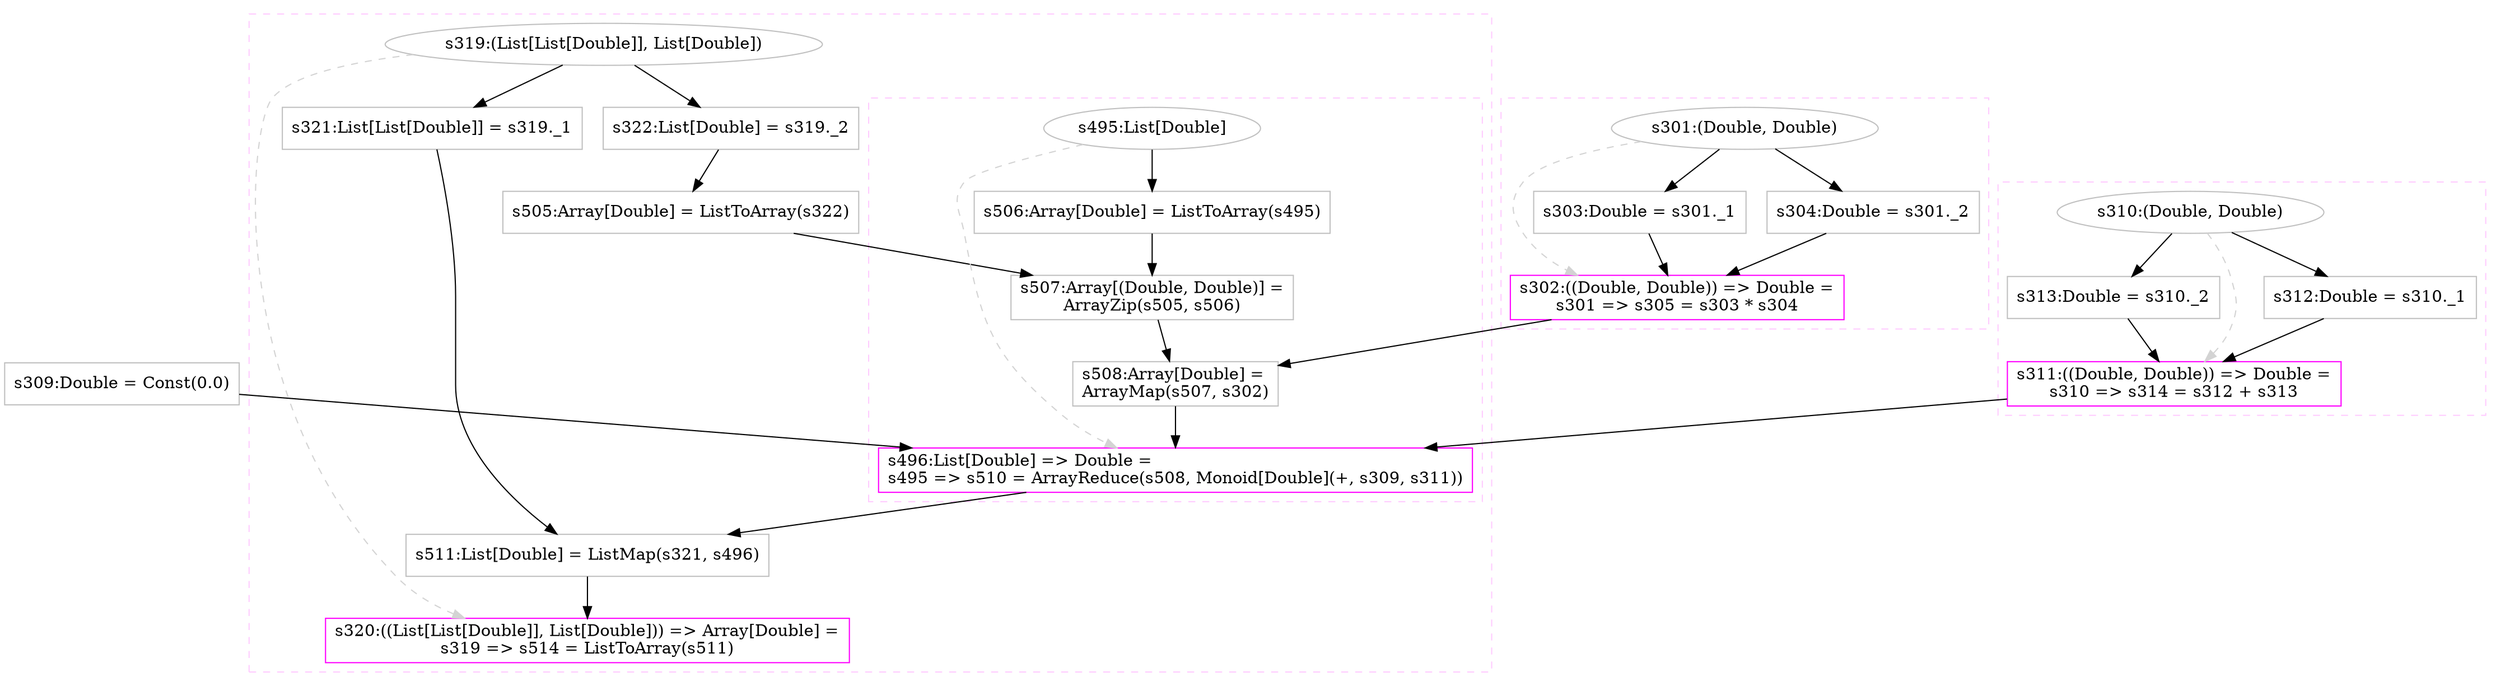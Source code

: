 digraph "ddmvmL_invoke.dot" {
concentrate=true

"s309" [
label="s309:Double = Const(0.0)"
shape=box,color=gray,tooltip="s309:Double"
]
subgraph cluster_s302 {
style=dashed; color="#FFCCFF"
"s301" [
label="s301:(Double, Double)"
color=gray
]
"s302" [
label="s302:((Double, Double)) => Double =\ls301 => s305 = s303 * s304"
shape=box,color=magenta,tooltip="s302:((Double, Double)) => Double"
]
{rank=source; s301}
"s303" [
label="s303:Double = s301._1"
shape=box,color=gray,tooltip="s303:Double"
]
"s304" [
label="s304:Double = s301._2"
shape=box,color=gray,tooltip="s304:Double"
]
{rank=sink; s302}
}
subgraph cluster_s311 {
style=dashed; color="#FFCCFF"
"s310" [
label="s310:(Double, Double)"
color=gray
]
"s311" [
label="s311:((Double, Double)) => Double =\ls310 => s314 = s312 + s313"
shape=box,color=magenta,tooltip="s311:((Double, Double)) => Double"
]
{rank=source; s310}
"s312" [
label="s312:Double = s310._1"
shape=box,color=gray,tooltip="s312:Double"
]
"s313" [
label="s313:Double = s310._2"
shape=box,color=gray,tooltip="s313:Double"
]
{rank=sink; s311}
}
subgraph cluster_s320 {
style=dashed; color="#FFCCFF"
"s319" [
label="s319:(List[List[Double]], List[Double])"
color=gray
]
"s320" [
label="s320:((List[List[Double]], List[Double])) => Array[Double] =\ls319 => s514 = ListToArray(s511)"
shape=box,color=magenta,tooltip="s320:((List[List[Double]], List[Double])) => Array[Double]"
]
{rank=source; s319}
"s321" [
label="s321:List[List[Double]] = s319._1"
shape=box,color=gray,tooltip="s321:List[List[Double]]"
]
"s322" [
label="s322:List[Double] = s319._2"
shape=box,color=gray,tooltip="s322:List[Double]"
]
"s505" [
label="s505:Array[Double] = ListToArray(s322)"
shape=box,color=gray,tooltip="s505:Array[Double]"
]
subgraph cluster_s496 {
style=dashed; color="#FFCCFF"
"s495" [
label="s495:List[Double]"
color=gray
]
"s496" [
label="s496:List[Double] => Double =\ls495 => s510 = ArrayReduce(s508, Monoid[Double](+, s309, s311))"
shape=box,color=magenta,tooltip="s496:List[Double] => Double"
]
{rank=source; s495}
"s506" [
label="s506:Array[Double] = ListToArray(s495)"
shape=box,color=gray,tooltip="s506:Array[Double]"
]
"s507" [
label="s507:Array[(Double, Double)] =\lArrayZip(s505, s506)"
shape=box,color=gray,tooltip="s507:Array[(Double, Double)]"
]
"s508" [
label="s508:Array[Double] =\lArrayMap(s507, s302)"
shape=box,color=gray,tooltip="s508:Array[Double]"
]
{rank=sink; s496}
}
"s511" [
label="s511:List[Double] = ListMap(s321, s496)"
shape=box,color=gray,tooltip="s511:List[Double]"
]
{rank=sink; s320}
}
"s319" -> "s322" [style=solid]
"s301" -> "s304" [style=solid]
"s301" -> "s303" [style=solid]
"s322" -> "s505" [style=solid]
"s301" -> "s302" [style=dashed, color=lightgray, weight=0]
"s303" -> "s302" [style=solid]
"s304" -> "s302" [style=solid]
"s495" -> "s496" [style=dashed, color=lightgray, weight=0]
"s508" -> "s496" [style=solid]
"s309" -> "s496" [style=solid]
"s311" -> "s496" [style=solid]
"s321" -> "s511" [style=solid]
"s496" -> "s511" [style=solid]
"s507" -> "s508" [style=solid]
"s302" -> "s508" [style=solid]
"s319" -> "s321" [style=solid]
"s495" -> "s506" [style=solid]
"s505" -> "s507" [style=solid]
"s506" -> "s507" [style=solid]
"s310" -> "s311" [style=dashed, color=lightgray, weight=0]
"s312" -> "s311" [style=solid]
"s313" -> "s311" [style=solid]
"s310" -> "s312" [style=solid]
"s310" -> "s313" [style=solid]
"s319" -> "s320" [style=dashed, color=lightgray, weight=0]
"s511" -> "s320" [style=solid]
}
